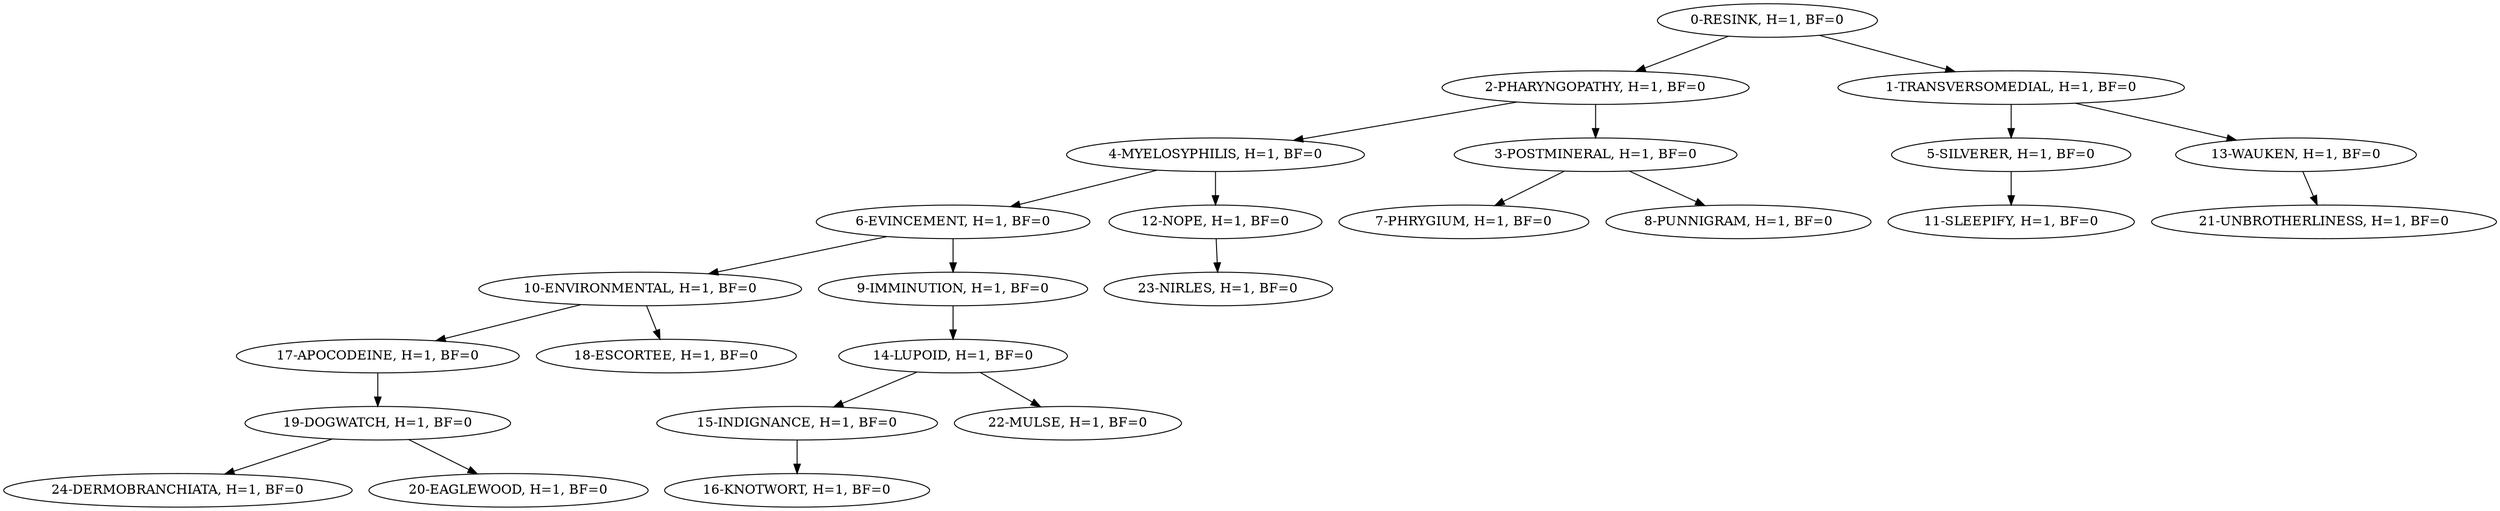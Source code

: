 digraph g { 
 node17 [label="17-APOCODEINE, H=1, BF=0"];
 node24 [label="24-DERMOBRANCHIATA, H=1, BF=0"];
 node19 [label="19-DOGWATCH, H=1, BF=0"];
 node20 [label="20-EAGLEWOOD, H=1, BF=0"];
 node10 [label="10-ENVIRONMENTAL, H=1, BF=0"];
 node18 [label="18-ESCORTEE, H=1, BF=0"];
 node6 [label="6-EVINCEMENT, H=1, BF=0"];
 node9 [label="9-IMMINUTION, H=1, BF=0"];
 node15 [label="15-INDIGNANCE, H=1, BF=0"];
 node16 [label="16-KNOTWORT, H=1, BF=0"];
 node14 [label="14-LUPOID, H=1, BF=0"];
 node22 [label="22-MULSE, H=1, BF=0"];
 node4 [label="4-MYELOSYPHILIS, H=1, BF=0"];
 node23 [label="23-NIRLES, H=1, BF=0"];
 node12 [label="12-NOPE, H=1, BF=0"];
 node2 [label="2-PHARYNGOPATHY, H=1, BF=0"];
 node7 [label="7-PHRYGIUM, H=1, BF=0"];
 node3 [label="3-POSTMINERAL, H=1, BF=0"];
 node8 [label="8-PUNNIGRAM, H=1, BF=0"];
 node0 [label="0-RESINK, H=1, BF=0"];
 node5 [label="5-SILVERER, H=1, BF=0"];
 node11 [label="11-SLEEPIFY, H=1, BF=0"];
 node1 [label="1-TRANSVERSOMEDIAL, H=1, BF=0"];
 node21 [label="21-UNBROTHERLINESS, H=1, BF=0"];
 node13 [label="13-WAUKEN, H=1, BF=0"];
  node0 -> node2;
  node2 -> node4;
  node4 -> node6;
  node6 -> node10;
  node10 -> node17;
  node17 -> node19;
  node19 -> node24;
  node19 -> node20;
  node10 -> node18;
  node6 -> node9;
  node9 -> node14;
  node14 -> node15;
  node15 -> node16;
  node14 -> node22;
  node4 -> node12;
  node12 -> node23;
  node2 -> node3;
  node3 -> node7;
  node3 -> node8;
  node0 -> node1;
  node1 -> node5;
  node5 -> node11;
  node1 -> node13;
  node13 -> node21;
} 
